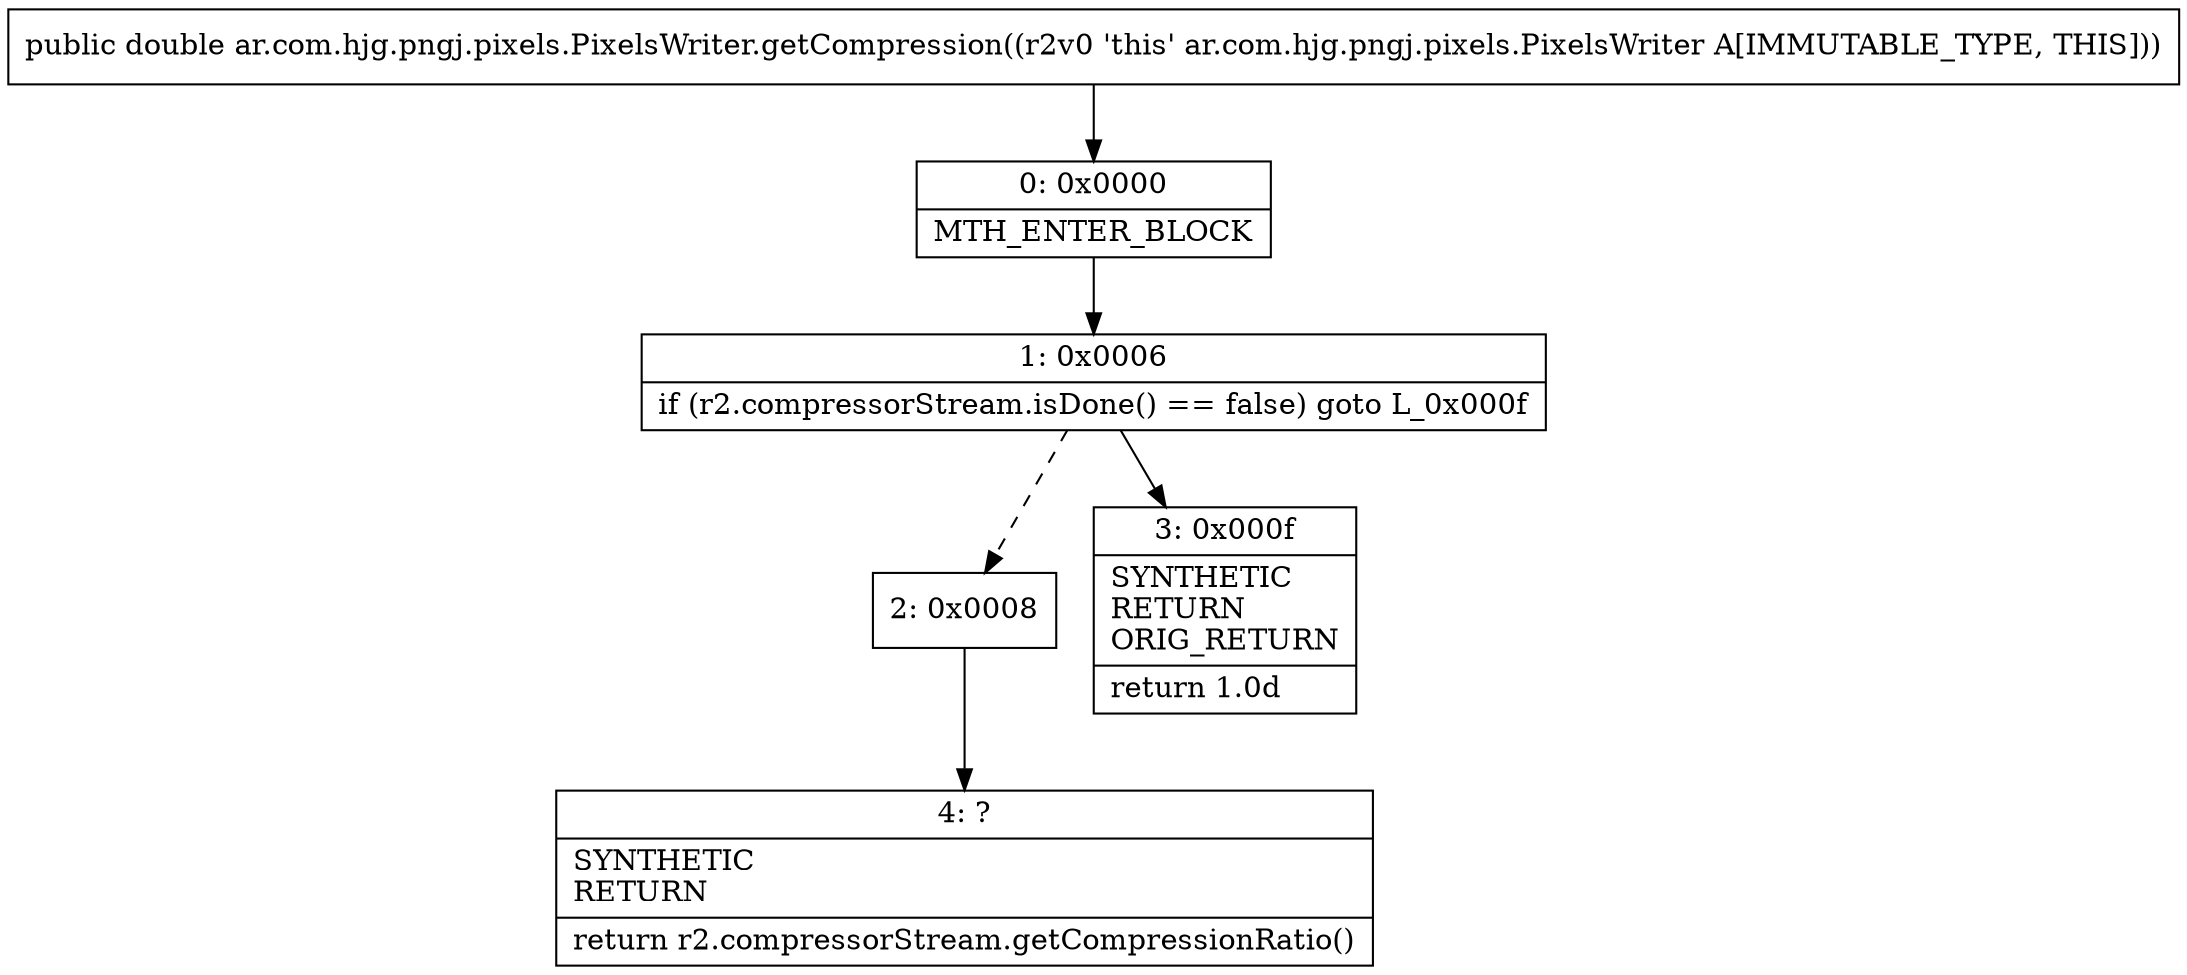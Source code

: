 digraph "CFG forar.com.hjg.pngj.pixels.PixelsWriter.getCompression()D" {
Node_0 [shape=record,label="{0\:\ 0x0000|MTH_ENTER_BLOCK\l}"];
Node_1 [shape=record,label="{1\:\ 0x0006|if (r2.compressorStream.isDone() == false) goto L_0x000f\l}"];
Node_2 [shape=record,label="{2\:\ 0x0008}"];
Node_3 [shape=record,label="{3\:\ 0x000f|SYNTHETIC\lRETURN\lORIG_RETURN\l|return 1.0d\l}"];
Node_4 [shape=record,label="{4\:\ ?|SYNTHETIC\lRETURN\l|return r2.compressorStream.getCompressionRatio()\l}"];
MethodNode[shape=record,label="{public double ar.com.hjg.pngj.pixels.PixelsWriter.getCompression((r2v0 'this' ar.com.hjg.pngj.pixels.PixelsWriter A[IMMUTABLE_TYPE, THIS])) }"];
MethodNode -> Node_0;
Node_0 -> Node_1;
Node_1 -> Node_2[style=dashed];
Node_1 -> Node_3;
Node_2 -> Node_4;
}

